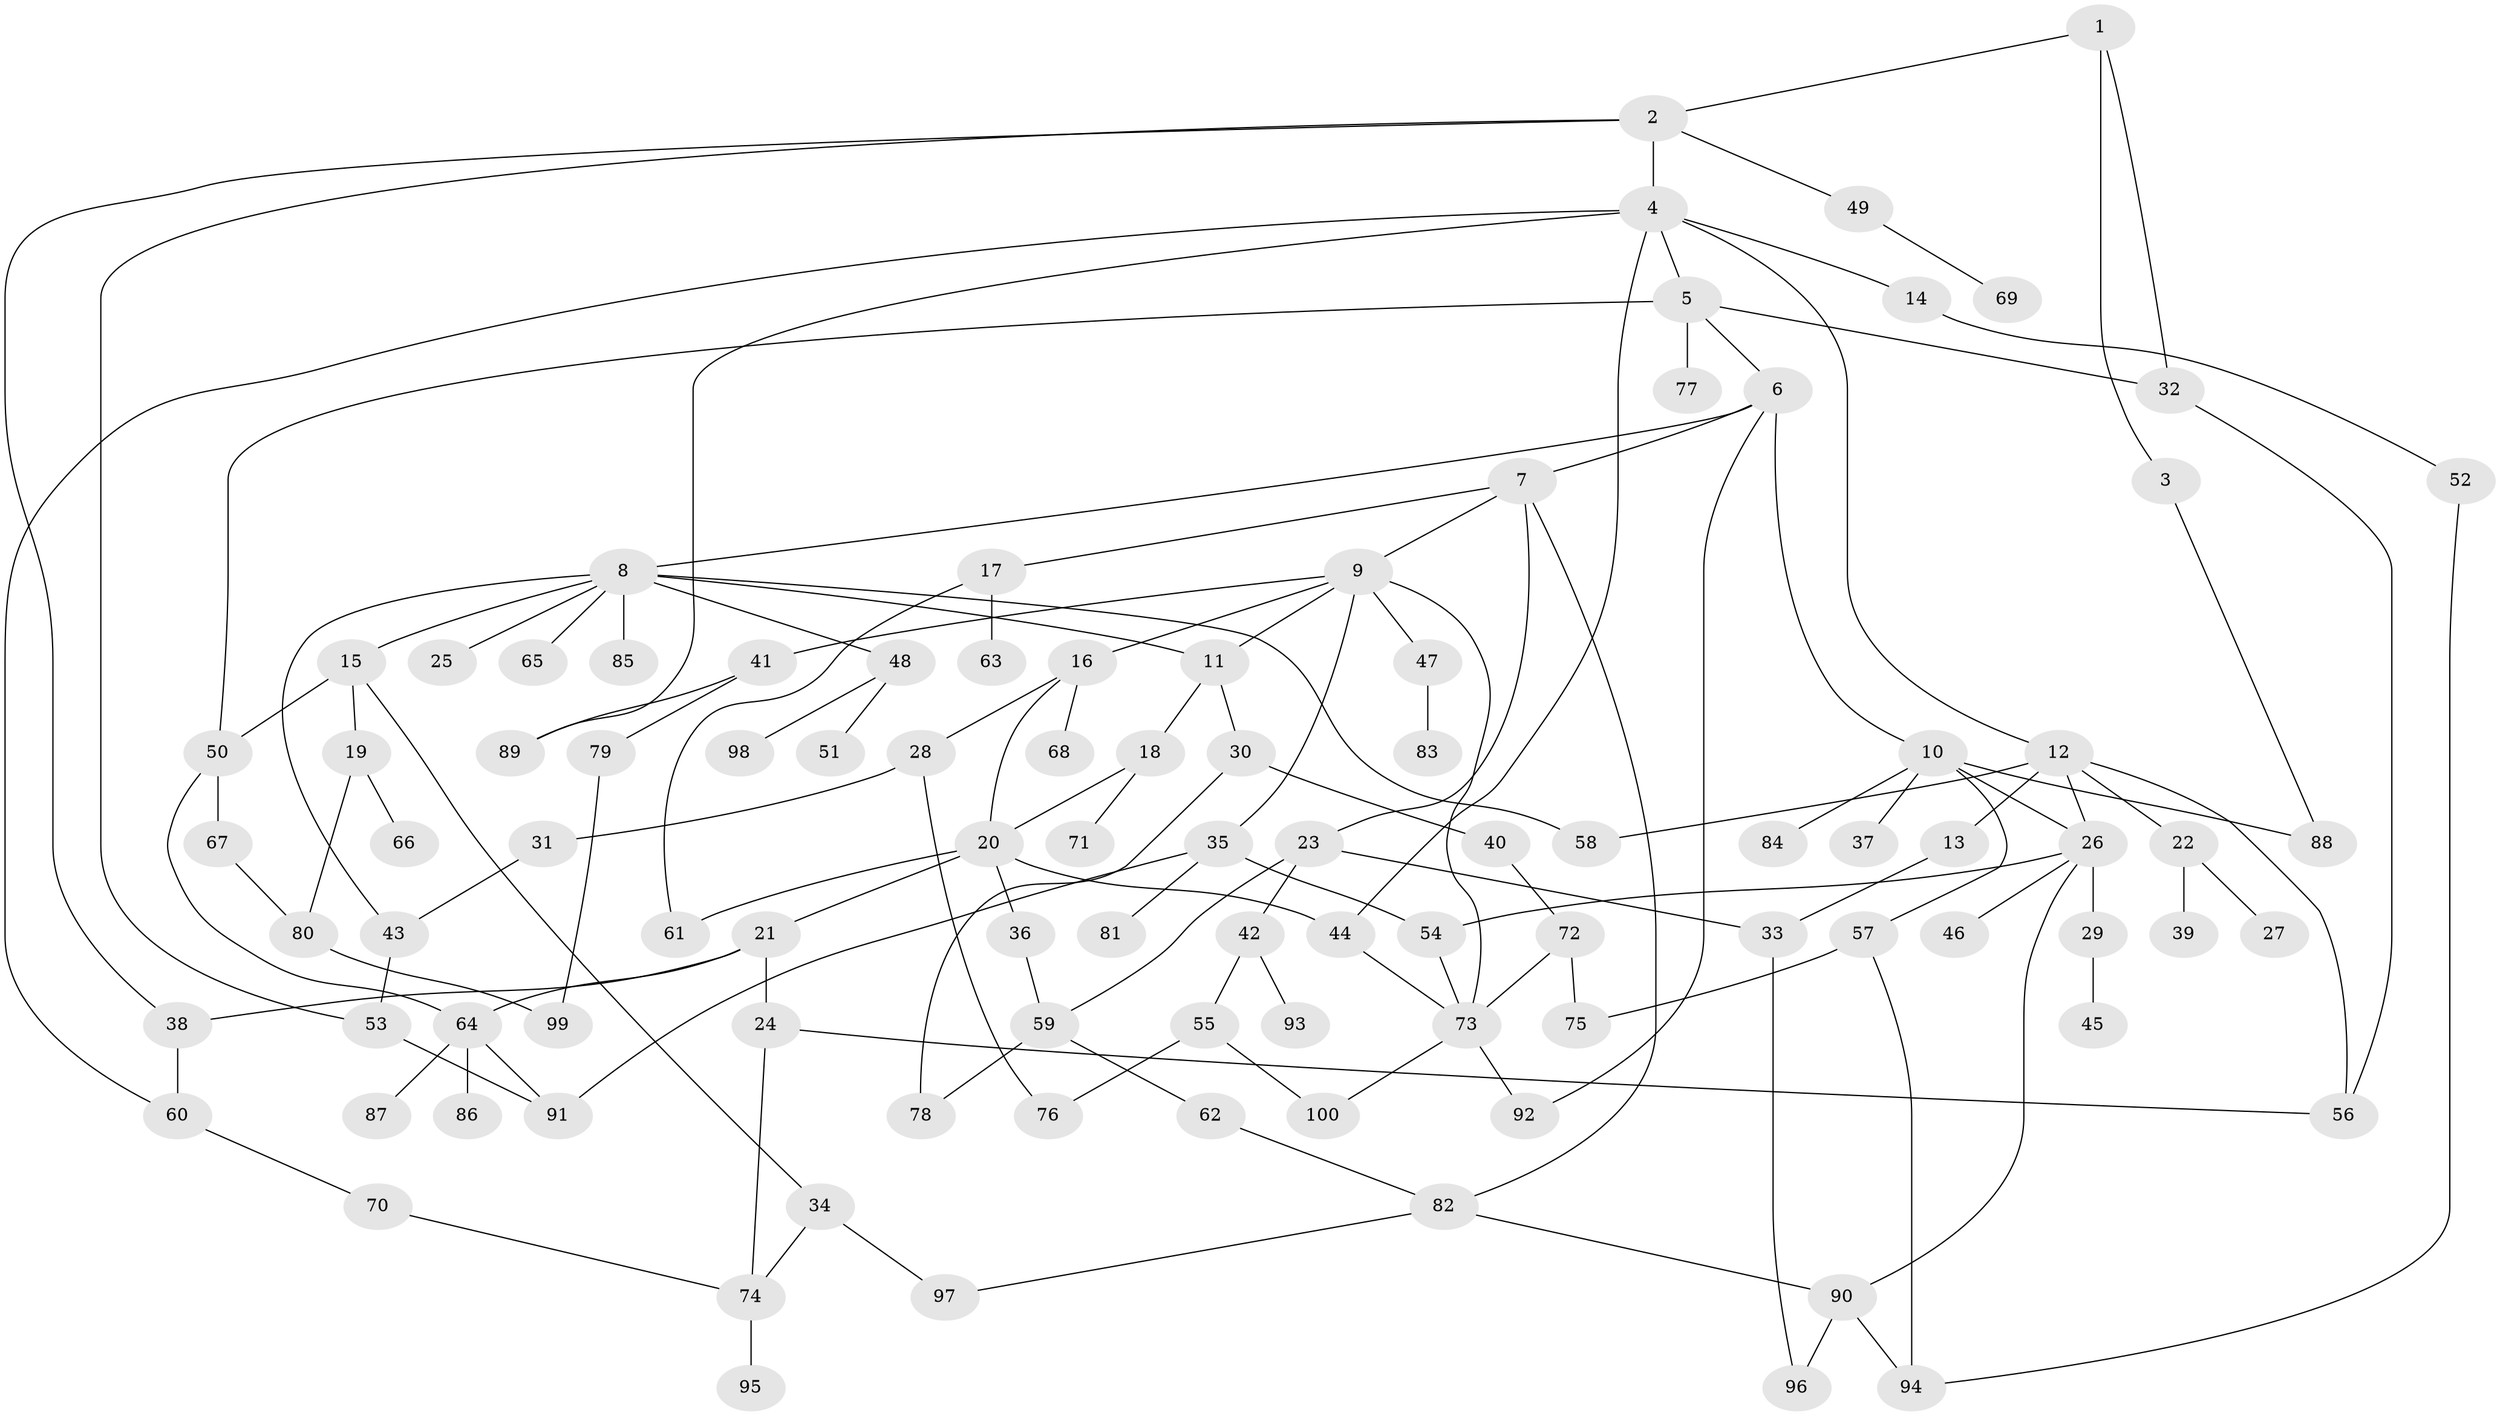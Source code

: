 // coarse degree distribution, {2: 0.21428571428571427, 5: 0.1, 1: 0.3142857142857143, 4: 0.08571428571428572, 3: 0.21428571428571427, 12: 0.014285714285714285, 10: 0.014285714285714285, 13: 0.014285714285714285, 8: 0.014285714285714285, 7: 0.014285714285714285}
// Generated by graph-tools (version 1.1) at 2025/45/03/04/25 21:45:09]
// undirected, 100 vertices, 139 edges
graph export_dot {
graph [start="1"]
  node [color=gray90,style=filled];
  1;
  2;
  3;
  4;
  5;
  6;
  7;
  8;
  9;
  10;
  11;
  12;
  13;
  14;
  15;
  16;
  17;
  18;
  19;
  20;
  21;
  22;
  23;
  24;
  25;
  26;
  27;
  28;
  29;
  30;
  31;
  32;
  33;
  34;
  35;
  36;
  37;
  38;
  39;
  40;
  41;
  42;
  43;
  44;
  45;
  46;
  47;
  48;
  49;
  50;
  51;
  52;
  53;
  54;
  55;
  56;
  57;
  58;
  59;
  60;
  61;
  62;
  63;
  64;
  65;
  66;
  67;
  68;
  69;
  70;
  71;
  72;
  73;
  74;
  75;
  76;
  77;
  78;
  79;
  80;
  81;
  82;
  83;
  84;
  85;
  86;
  87;
  88;
  89;
  90;
  91;
  92;
  93;
  94;
  95;
  96;
  97;
  98;
  99;
  100;
  1 -- 2;
  1 -- 3;
  1 -- 32;
  2 -- 4;
  2 -- 38;
  2 -- 49;
  2 -- 53;
  3 -- 88;
  4 -- 5;
  4 -- 12;
  4 -- 14;
  4 -- 60;
  4 -- 44;
  4 -- 89;
  5 -- 6;
  5 -- 32;
  5 -- 50;
  5 -- 77;
  6 -- 7;
  6 -- 8;
  6 -- 10;
  6 -- 92;
  7 -- 9;
  7 -- 17;
  7 -- 23;
  7 -- 82;
  8 -- 11;
  8 -- 15;
  8 -- 25;
  8 -- 43;
  8 -- 48;
  8 -- 58;
  8 -- 65;
  8 -- 85;
  9 -- 16;
  9 -- 35;
  9 -- 41;
  9 -- 47;
  9 -- 11;
  9 -- 73;
  10 -- 26;
  10 -- 37;
  10 -- 57;
  10 -- 84;
  10 -- 88;
  11 -- 18;
  11 -- 30;
  12 -- 13;
  12 -- 22;
  12 -- 58;
  12 -- 56;
  12 -- 26;
  13 -- 33;
  14 -- 52;
  15 -- 19;
  15 -- 34;
  15 -- 50;
  16 -- 20;
  16 -- 28;
  16 -- 68;
  17 -- 61;
  17 -- 63;
  18 -- 71;
  18 -- 20;
  19 -- 66;
  19 -- 80;
  20 -- 21;
  20 -- 36;
  20 -- 44;
  20 -- 61;
  21 -- 24;
  21 -- 64;
  21 -- 38;
  22 -- 27;
  22 -- 39;
  23 -- 42;
  23 -- 59;
  23 -- 33;
  24 -- 56;
  24 -- 74;
  26 -- 29;
  26 -- 46;
  26 -- 90;
  26 -- 54;
  28 -- 31;
  28 -- 76;
  29 -- 45;
  30 -- 40;
  30 -- 78;
  31 -- 43;
  32 -- 56;
  33 -- 96;
  34 -- 74;
  34 -- 97;
  35 -- 54;
  35 -- 81;
  35 -- 91;
  36 -- 59;
  38 -- 60;
  40 -- 72;
  41 -- 79;
  41 -- 89;
  42 -- 55;
  42 -- 93;
  43 -- 53;
  44 -- 73;
  47 -- 83;
  48 -- 51;
  48 -- 98;
  49 -- 69;
  50 -- 64;
  50 -- 67;
  52 -- 94;
  53 -- 91;
  54 -- 73;
  55 -- 100;
  55 -- 76;
  57 -- 75;
  57 -- 94;
  59 -- 62;
  59 -- 78;
  60 -- 70;
  62 -- 82;
  64 -- 86;
  64 -- 87;
  64 -- 91;
  67 -- 80;
  70 -- 74;
  72 -- 75;
  72 -- 73;
  73 -- 92;
  73 -- 100;
  74 -- 95;
  79 -- 99;
  80 -- 99;
  82 -- 97;
  82 -- 90;
  90 -- 94;
  90 -- 96;
}
